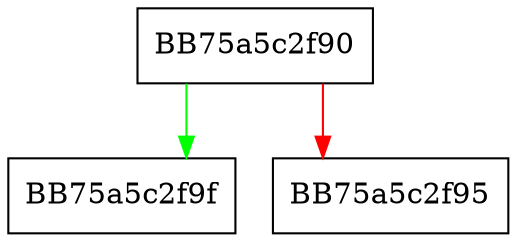 digraph GetFileSize {
  node [shape="box"];
  graph [splines=ortho];
  BB75a5c2f90 -> BB75a5c2f9f [color="green"];
  BB75a5c2f90 -> BB75a5c2f95 [color="red"];
}